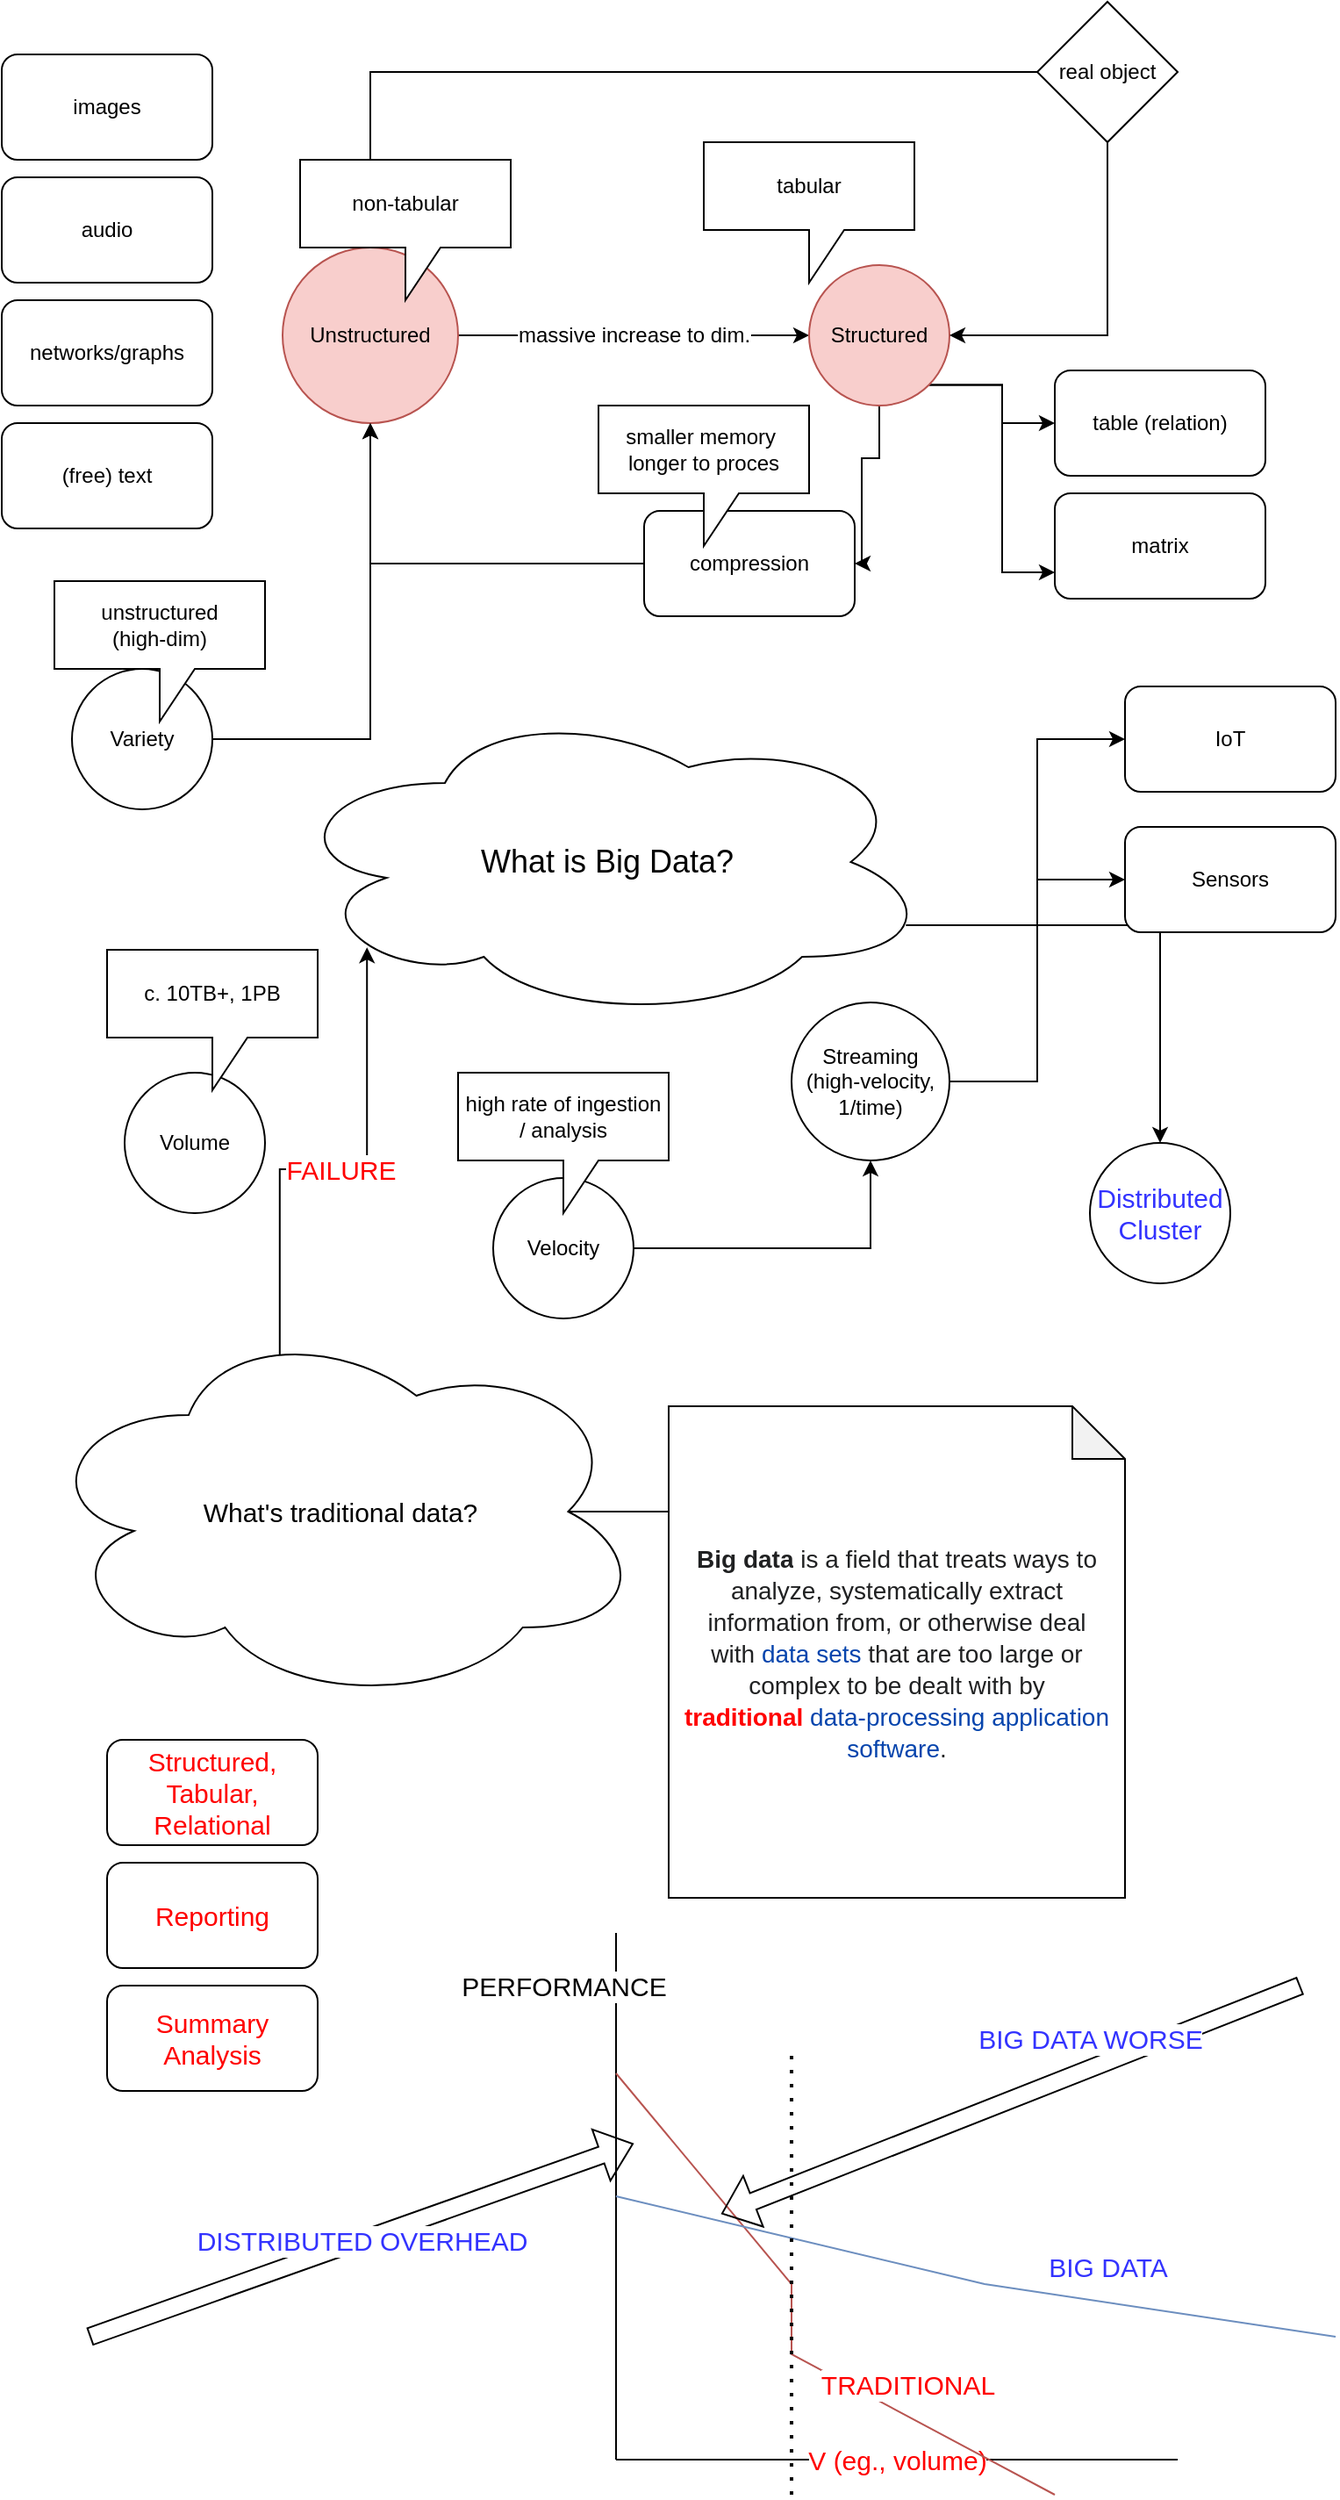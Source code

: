 <mxfile version="16.0.2" type="device" pages="4"><diagram id="4vaSvjCXj197EeGoi0-m" name="IntroBigData"><mxGraphModel dx="983" dy="715" grid="1" gridSize="10" guides="1" tooltips="1" connect="1" arrows="1" fold="1" page="1" pageScale="1" pageWidth="827" pageHeight="1169" math="0" shadow="0"><root><mxCell id="0"/><mxCell id="1" parent="0"/><mxCell id="KQKPrg99j9v5kLZ-M38Y-34" style="edgeStyle=orthogonalEdgeStyle;rounded=0;orthogonalLoop=1;jettySize=auto;html=1;exitX=0.96;exitY=0.7;exitDx=0;exitDy=0;exitPerimeter=0;fontSize=15;fontColor=#3333FF;" edge="1" parent="1" source="xaQGzIwHOBTj9hnlvOa0-1" target="KQKPrg99j9v5kLZ-M38Y-33"><mxGeometry relative="1" as="geometry"/></mxCell><mxCell id="xaQGzIwHOBTj9hnlvOa0-1" value="What is Big Data?" style="ellipse;shape=cloud;whiteSpace=wrap;html=1;fontSize=18;" vertex="1" parent="1"><mxGeometry x="180" y="420" width="370" height="180" as="geometry"/></mxCell><mxCell id="xaQGzIwHOBTj9hnlvOa0-2" value="images" style="rounded=1;whiteSpace=wrap;html=1;fontSize=12;" vertex="1" parent="1"><mxGeometry x="20" y="50" width="120" height="60" as="geometry"/></mxCell><mxCell id="xaQGzIwHOBTj9hnlvOa0-7" value="massive increase to dim." style="edgeStyle=orthogonalEdgeStyle;rounded=0;orthogonalLoop=1;jettySize=auto;html=1;exitX=1;exitY=0.5;exitDx=0;exitDy=0;entryX=0;entryY=0.5;entryDx=0;entryDy=0;fontSize=12;" edge="1" parent="1" source="xaQGzIwHOBTj9hnlvOa0-3" target="xaQGzIwHOBTj9hnlvOa0-4"><mxGeometry relative="1" as="geometry"/></mxCell><mxCell id="xaQGzIwHOBTj9hnlvOa0-3" value="Unstructured" style="ellipse;whiteSpace=wrap;html=1;aspect=fixed;fontSize=12;fillColor=#f8cecc;strokeColor=#b85450;" vertex="1" parent="1"><mxGeometry x="180" y="160" width="100" height="100" as="geometry"/></mxCell><mxCell id="Exz0jTT7dGlufcezosyp-3" style="edgeStyle=orthogonalEdgeStyle;rounded=0;orthogonalLoop=1;jettySize=auto;html=1;fontSize=12;" edge="1" parent="1" source="xaQGzIwHOBTj9hnlvOa0-4" target="Exz0jTT7dGlufcezosyp-2"><mxGeometry relative="1" as="geometry"><Array as="points"><mxPoint x="520" y="280"/><mxPoint x="510" y="280"/><mxPoint x="510" y="340"/></Array></mxGeometry></mxCell><mxCell id="KQKPrg99j9v5kLZ-M38Y-2" style="edgeStyle=orthogonalEdgeStyle;rounded=0;orthogonalLoop=1;jettySize=auto;html=1;exitX=1;exitY=1;exitDx=0;exitDy=0;fontSize=12;" edge="1" parent="1" source="xaQGzIwHOBTj9hnlvOa0-4" target="KQKPrg99j9v5kLZ-M38Y-1"><mxGeometry relative="1" as="geometry"/></mxCell><mxCell id="KQKPrg99j9v5kLZ-M38Y-9" style="edgeStyle=orthogonalEdgeStyle;rounded=0;orthogonalLoop=1;jettySize=auto;html=1;exitX=1;exitY=1;exitDx=0;exitDy=0;entryX=0;entryY=0.75;entryDx=0;entryDy=0;fontSize=12;" edge="1" parent="1" source="xaQGzIwHOBTj9hnlvOa0-4" target="KQKPrg99j9v5kLZ-M38Y-8"><mxGeometry relative="1" as="geometry"/></mxCell><mxCell id="xaQGzIwHOBTj9hnlvOa0-4" value="Structured" style="ellipse;whiteSpace=wrap;html=1;aspect=fixed;fontSize=12;fillColor=#f8cecc;strokeColor=#b85450;" vertex="1" parent="1"><mxGeometry x="480" y="170" width="80" height="80" as="geometry"/></mxCell><mxCell id="xaQGzIwHOBTj9hnlvOa0-5" value="tabular" style="shape=callout;whiteSpace=wrap;html=1;perimeter=calloutPerimeter;fontSize=12;" vertex="1" parent="1"><mxGeometry x="420" y="100" width="120" height="80" as="geometry"/></mxCell><mxCell id="HP3rrTH7LPb3_VQQ_0EJ-2" style="edgeStyle=orthogonalEdgeStyle;rounded=0;orthogonalLoop=1;jettySize=auto;html=1;exitX=0.5;exitY=1;exitDx=0;exitDy=0;entryX=1;entryY=0.5;entryDx=0;entryDy=0;fontSize=12;" edge="1" parent="1" source="HP3rrTH7LPb3_VQQ_0EJ-1" target="xaQGzIwHOBTj9hnlvOa0-4"><mxGeometry relative="1" as="geometry"/></mxCell><mxCell id="HP3rrTH7LPb3_VQQ_0EJ-3" style="edgeStyle=orthogonalEdgeStyle;rounded=0;orthogonalLoop=1;jettySize=auto;html=1;exitX=0;exitY=0.5;exitDx=0;exitDy=0;fontSize=12;" edge="1" parent="1" source="HP3rrTH7LPb3_VQQ_0EJ-1" target="xaQGzIwHOBTj9hnlvOa0-3"><mxGeometry relative="1" as="geometry"><Array as="points"><mxPoint x="230" y="60"/></Array></mxGeometry></mxCell><mxCell id="HP3rrTH7LPb3_VQQ_0EJ-1" value="real object" style="rhombus;whiteSpace=wrap;html=1;fontSize=12;" vertex="1" parent="1"><mxGeometry x="610" y="20" width="80" height="80" as="geometry"/></mxCell><mxCell id="xaQGzIwHOBTj9hnlvOa0-6" value="non-tabular" style="shape=callout;whiteSpace=wrap;html=1;perimeter=calloutPerimeter;fontSize=12;" vertex="1" parent="1"><mxGeometry x="190" y="110" width="120" height="80" as="geometry"/></mxCell><mxCell id="Exz0jTT7dGlufcezosyp-4" style="edgeStyle=orthogonalEdgeStyle;rounded=0;orthogonalLoop=1;jettySize=auto;html=1;exitX=0;exitY=0.5;exitDx=0;exitDy=0;entryX=0.5;entryY=1;entryDx=0;entryDy=0;fontSize=12;" edge="1" parent="1" source="Exz0jTT7dGlufcezosyp-2" target="xaQGzIwHOBTj9hnlvOa0-3"><mxGeometry relative="1" as="geometry"/></mxCell><mxCell id="Exz0jTT7dGlufcezosyp-2" value="compression" style="rounded=1;whiteSpace=wrap;html=1;fontSize=12;" vertex="1" parent="1"><mxGeometry x="386" y="310" width="120" height="60" as="geometry"/></mxCell><mxCell id="Exz0jTT7dGlufcezosyp-5" value="smaller memory&amp;nbsp;&lt;br&gt;longer to proces" style="shape=callout;whiteSpace=wrap;html=1;perimeter=calloutPerimeter;fontSize=12;" vertex="1" parent="1"><mxGeometry x="360" y="250" width="120" height="80" as="geometry"/></mxCell><mxCell id="Exz0jTT7dGlufcezosyp-6" value="audio" style="rounded=1;whiteSpace=wrap;html=1;fontSize=12;" vertex="1" parent="1"><mxGeometry x="20" y="120" width="120" height="60" as="geometry"/></mxCell><mxCell id="Exz0jTT7dGlufcezosyp-7" value="networks/graphs" style="rounded=1;whiteSpace=wrap;html=1;fontSize=12;" vertex="1" parent="1"><mxGeometry x="20" y="190" width="120" height="60" as="geometry"/></mxCell><mxCell id="Exz0jTT7dGlufcezosyp-8" value="(free) text" style="rounded=1;whiteSpace=wrap;html=1;fontSize=12;" vertex="1" parent="1"><mxGeometry x="20" y="260" width="120" height="60" as="geometry"/></mxCell><mxCell id="KQKPrg99j9v5kLZ-M38Y-1" value="table (relation)" style="rounded=1;whiteSpace=wrap;html=1;fontSize=12;" vertex="1" parent="1"><mxGeometry x="620" y="230" width="120" height="60" as="geometry"/></mxCell><mxCell id="KQKPrg99j9v5kLZ-M38Y-6" style="edgeStyle=orthogonalEdgeStyle;rounded=0;orthogonalLoop=1;jettySize=auto;html=1;entryX=0;entryY=0.5;entryDx=0;entryDy=0;fontSize=12;" edge="1" parent="1" source="KQKPrg99j9v5kLZ-M38Y-3" target="KQKPrg99j9v5kLZ-M38Y-4"><mxGeometry relative="1" as="geometry"/></mxCell><mxCell id="KQKPrg99j9v5kLZ-M38Y-7" style="edgeStyle=orthogonalEdgeStyle;rounded=0;orthogonalLoop=1;jettySize=auto;html=1;entryX=0;entryY=0.5;entryDx=0;entryDy=0;fontSize=12;" edge="1" parent="1" source="KQKPrg99j9v5kLZ-M38Y-3" target="KQKPrg99j9v5kLZ-M38Y-5"><mxGeometry relative="1" as="geometry"/></mxCell><mxCell id="KQKPrg99j9v5kLZ-M38Y-3" value="Streaming&lt;br&gt;(high-velocity, 1/time)" style="ellipse;whiteSpace=wrap;html=1;aspect=fixed;fontSize=12;" vertex="1" parent="1"><mxGeometry x="470" y="590" width="90" height="90" as="geometry"/></mxCell><mxCell id="KQKPrg99j9v5kLZ-M38Y-4" value="IoT" style="rounded=1;whiteSpace=wrap;html=1;fontSize=12;" vertex="1" parent="1"><mxGeometry x="660" y="410" width="120" height="60" as="geometry"/></mxCell><mxCell id="KQKPrg99j9v5kLZ-M38Y-5" value="Sensors" style="rounded=1;whiteSpace=wrap;html=1;fontSize=12;" vertex="1" parent="1"><mxGeometry x="660" y="490" width="120" height="60" as="geometry"/></mxCell><mxCell id="KQKPrg99j9v5kLZ-M38Y-8" value="matrix" style="rounded=1;whiteSpace=wrap;html=1;fontSize=12;" vertex="1" parent="1"><mxGeometry x="620" y="300" width="120" height="60" as="geometry"/></mxCell><mxCell id="KQKPrg99j9v5kLZ-M38Y-13" style="edgeStyle=orthogonalEdgeStyle;rounded=0;orthogonalLoop=1;jettySize=auto;html=1;entryX=0.5;entryY=1;entryDx=0;entryDy=0;fontSize=12;" edge="1" parent="1" source="KQKPrg99j9v5kLZ-M38Y-10" target="xaQGzIwHOBTj9hnlvOa0-3"><mxGeometry relative="1" as="geometry"/></mxCell><mxCell id="KQKPrg99j9v5kLZ-M38Y-10" value="Variety" style="ellipse;whiteSpace=wrap;html=1;aspect=fixed;fontSize=12;" vertex="1" parent="1"><mxGeometry x="60" y="400" width="80" height="80" as="geometry"/></mxCell><mxCell id="KQKPrg99j9v5kLZ-M38Y-11" value="Volume" style="ellipse;whiteSpace=wrap;html=1;aspect=fixed;fontSize=12;" vertex="1" parent="1"><mxGeometry x="90" y="630" width="80" height="80" as="geometry"/></mxCell><mxCell id="KQKPrg99j9v5kLZ-M38Y-15" style="edgeStyle=orthogonalEdgeStyle;rounded=0;orthogonalLoop=1;jettySize=auto;html=1;entryX=0.5;entryY=1;entryDx=0;entryDy=0;fontSize=12;" edge="1" parent="1" source="KQKPrg99j9v5kLZ-M38Y-12" target="KQKPrg99j9v5kLZ-M38Y-3"><mxGeometry relative="1" as="geometry"/></mxCell><mxCell id="KQKPrg99j9v5kLZ-M38Y-12" value="Velocity" style="ellipse;whiteSpace=wrap;html=1;aspect=fixed;fontSize=12;" vertex="1" parent="1"><mxGeometry x="300" y="690" width="80" height="80" as="geometry"/></mxCell><mxCell id="KQKPrg99j9v5kLZ-M38Y-14" value="unstructured &lt;br&gt;(high-dim)" style="shape=callout;whiteSpace=wrap;html=1;perimeter=calloutPerimeter;fontSize=12;" vertex="1" parent="1"><mxGeometry x="50" y="350" width="120" height="80" as="geometry"/></mxCell><mxCell id="KQKPrg99j9v5kLZ-M38Y-16" value="high rate of ingestion / analysis" style="shape=callout;whiteSpace=wrap;html=1;perimeter=calloutPerimeter;fontSize=12;" vertex="1" parent="1"><mxGeometry x="280" y="630" width="120" height="80" as="geometry"/></mxCell><mxCell id="KQKPrg99j9v5kLZ-M38Y-17" value="c. 10TB+, 1PB" style="shape=callout;whiteSpace=wrap;html=1;perimeter=calloutPerimeter;fontSize=12;" vertex="1" parent="1"><mxGeometry x="80" y="560" width="120" height="80" as="geometry"/></mxCell><mxCell id="KQKPrg99j9v5kLZ-M38Y-20" style="edgeStyle=orthogonalEdgeStyle;rounded=0;orthogonalLoop=1;jettySize=auto;html=1;exitX=0.875;exitY=0.5;exitDx=0;exitDy=0;exitPerimeter=0;entryX=0;entryY=0.5;entryDx=0;entryDy=0;entryPerimeter=0;fontSize=15;" edge="1" parent="1" source="KQKPrg99j9v5kLZ-M38Y-18" target="KQKPrg99j9v5kLZ-M38Y-19"><mxGeometry relative="1" as="geometry"/></mxCell><mxCell id="KQKPrg99j9v5kLZ-M38Y-24" value="FAILURE" style="edgeStyle=orthogonalEdgeStyle;rounded=0;orthogonalLoop=1;jettySize=auto;html=1;exitX=0.4;exitY=0.1;exitDx=0;exitDy=0;exitPerimeter=0;entryX=0.13;entryY=0.77;entryDx=0;entryDy=0;entryPerimeter=0;fontSize=15;fontColor=#FF0000;" edge="1" parent="1" source="KQKPrg99j9v5kLZ-M38Y-18" target="xaQGzIwHOBTj9hnlvOa0-1"><mxGeometry relative="1" as="geometry"/></mxCell><mxCell id="KQKPrg99j9v5kLZ-M38Y-18" value="What's traditional data?" style="ellipse;shape=cloud;whiteSpace=wrap;html=1;fontSize=15;" vertex="1" parent="1"><mxGeometry x="40" y="770" width="346" height="220" as="geometry"/></mxCell><mxCell id="KQKPrg99j9v5kLZ-M38Y-19" value="&lt;b style=&quot;color: rgb(32 , 33 , 34) ; font-family: sans-serif ; font-size: 14px ; font-style: normal ; letter-spacing: normal ; text-indent: 0px ; text-transform: none ; word-spacing: 0px ; background-color: rgb(255 , 255 , 255)&quot;&gt;Big data&lt;/b&gt;&lt;span style=&quot;color: rgb(32 , 33 , 34) ; font-family: sans-serif ; font-size: 14px ; font-style: normal ; font-weight: 400 ; letter-spacing: normal ; text-indent: 0px ; text-transform: none ; word-spacing: 0px ; background-color: rgb(255 , 255 , 255) ; display: inline ; float: none&quot;&gt;&lt;span&gt;&amp;nbsp;&lt;/span&gt;is a field that treats ways to analyze, systematically extract information from, or otherwise deal with&lt;span&gt;&amp;nbsp;&lt;/span&gt;&lt;/span&gt;&lt;a href=&quot;https://en.wikipedia.org/wiki/Data_set&quot; title=&quot;Data set&quot; style=&quot;text-decoration: none ; color: rgb(6 , 69 , 173) ; background: none rgb(255 , 255 , 255) ; font-family: sans-serif ; font-size: 14px ; font-style: normal ; font-weight: 400 ; letter-spacing: normal ; text-indent: 0px ; text-transform: none ; word-spacing: 0px&quot;&gt;data sets&lt;/a&gt;&lt;span style=&quot;color: rgb(32 , 33 , 34) ; font-family: sans-serif ; font-size: 14px ; font-style: normal ; font-weight: 400 ; letter-spacing: normal ; text-indent: 0px ; text-transform: none ; word-spacing: 0px ; background-color: rgb(255 , 255 , 255) ; display: inline ; float: none&quot;&gt;&lt;span&gt;&amp;nbsp;&lt;/span&gt;that are too large or complex to be dealt with by &lt;/span&gt;&lt;span style=&quot;font-family: sans-serif ; font-size: 14px ; font-style: normal ; letter-spacing: normal ; text-indent: 0px ; text-transform: none ; word-spacing: 0px ; background-color: rgb(255 , 255 , 255) ; display: inline ; float: none&quot;&gt;&lt;font color=&quot;#ff0000&quot;&gt;&lt;b&gt;traditional&lt;/b&gt;&lt;/font&gt;&lt;span style=&quot;font-weight: 400 ; color: rgb(32 , 33 , 34)&quot;&gt;&amp;nbsp;&lt;/span&gt;&lt;/span&gt;&lt;a href=&quot;https://en.wikipedia.org/wiki/Data_processing&quot; title=&quot;Data processing&quot; style=&quot;text-decoration: none ; color: rgb(6 , 69 , 173) ; background: none rgb(255 , 255 , 255) ; font-family: sans-serif ; font-size: 14px ; font-style: normal ; font-weight: 400 ; letter-spacing: normal ; text-indent: 0px ; text-transform: none ; word-spacing: 0px&quot;&gt;data-processing&lt;/a&gt;&lt;span style=&quot;color: rgb(32 , 33 , 34) ; font-family: sans-serif ; font-size: 14px ; font-style: normal ; font-weight: 400 ; letter-spacing: normal ; text-indent: 0px ; text-transform: none ; word-spacing: 0px ; background-color: rgb(255 , 255 , 255) ; display: inline ; float: none&quot;&gt;&lt;span&gt;&amp;nbsp;&lt;/span&gt;&lt;/span&gt;&lt;a href=&quot;https://en.wikipedia.org/wiki/Application_software&quot; title=&quot;Application software&quot; style=&quot;text-decoration: none ; color: rgb(6 , 69 , 173) ; background: none rgb(255 , 255 , 255) ; font-family: sans-serif ; font-size: 14px ; font-style: normal ; font-weight: 400 ; letter-spacing: normal ; text-indent: 0px ; text-transform: none ; word-spacing: 0px&quot;&gt;application software&lt;/a&gt;&lt;span style=&quot;color: rgb(32 , 33 , 34) ; font-family: sans-serif ; font-size: 14px ; font-style: normal ; font-weight: 400 ; letter-spacing: normal ; text-indent: 0px ; text-transform: none ; word-spacing: 0px ; background-color: rgb(255 , 255 , 255) ; display: inline ; float: none&quot;&gt;.&lt;/span&gt;" style="shape=note;whiteSpace=wrap;html=1;backgroundOutline=1;darkOpacity=0.05;fontSize=15;" vertex="1" parent="1"><mxGeometry x="400" y="820" width="260" height="280" as="geometry"/></mxCell><mxCell id="KQKPrg99j9v5kLZ-M38Y-21" value="Structured, Tabular, Relational" style="rounded=1;whiteSpace=wrap;html=1;fontSize=15;fontColor=#FF0000;" vertex="1" parent="1"><mxGeometry x="80" y="1010" width="120" height="60" as="geometry"/></mxCell><mxCell id="KQKPrg99j9v5kLZ-M38Y-22" value="Reporting" style="rounded=1;whiteSpace=wrap;html=1;fontSize=15;fontColor=#FF0000;" vertex="1" parent="1"><mxGeometry x="80" y="1080" width="120" height="60" as="geometry"/></mxCell><mxCell id="KQKPrg99j9v5kLZ-M38Y-23" value="Summary Analysis" style="rounded=1;whiteSpace=wrap;html=1;fontSize=15;fontColor=#FF0000;" vertex="1" parent="1"><mxGeometry x="80" y="1150" width="120" height="60" as="geometry"/></mxCell><mxCell id="KQKPrg99j9v5kLZ-M38Y-25" value="&lt;font color=&quot;#000000&quot;&gt;PERFORMANCE&lt;/font&gt;" style="endArrow=none;html=1;rounded=0;fontSize=15;fontColor=#FF0000;" edge="1" parent="1"><mxGeometry x="0.8" y="30" width="50" height="50" relative="1" as="geometry"><mxPoint x="370" y="1420" as="sourcePoint"/><mxPoint x="370" y="1120" as="targetPoint"/><mxPoint as="offset"/></mxGeometry></mxCell><mxCell id="KQKPrg99j9v5kLZ-M38Y-26" value="V (eg., volume)" style="endArrow=none;html=1;rounded=0;fontSize=15;fontColor=#FF0000;" edge="1" parent="1"><mxGeometry width="50" height="50" relative="1" as="geometry"><mxPoint x="370" y="1420" as="sourcePoint"/><mxPoint x="690" y="1420" as="targetPoint"/></mxGeometry></mxCell><mxCell id="KQKPrg99j9v5kLZ-M38Y-27" value="TRADITIONAL" style="endArrow=none;html=1;rounded=0;fontSize=15;fontColor=#FF0000;fillColor=#f8cecc;strokeColor=#b85450;" edge="1" parent="1"><mxGeometry x="0.43" y="16" width="50" height="50" relative="1" as="geometry"><mxPoint x="370" y="1200" as="sourcePoint"/><mxPoint x="620" y="1440" as="targetPoint"/><Array as="points"><mxPoint x="470" y="1320"/><mxPoint x="470" y="1360"/></Array><mxPoint as="offset"/></mxGeometry></mxCell><mxCell id="KQKPrg99j9v5kLZ-M38Y-28" value="&lt;font color=&quot;#3333ff&quot;&gt;BIG DATA&lt;/font&gt;" style="endArrow=none;html=1;rounded=0;fontSize=15;fontColor=#FF0000;fillColor=#dae8fc;strokeColor=#6c8ebf;" edge="1" parent="1"><mxGeometry x="0.357" y="20" width="50" height="50" relative="1" as="geometry"><mxPoint x="370" y="1270" as="sourcePoint"/><mxPoint x="780" y="1350" as="targetPoint"/><Array as="points"><mxPoint x="580" y="1320"/></Array><mxPoint as="offset"/></mxGeometry></mxCell><mxCell id="KQKPrg99j9v5kLZ-M38Y-29" value="BIG DATA WORSE" style="shape=flexArrow;endArrow=classic;html=1;rounded=0;fontSize=15;fontColor=#3333FF;" edge="1" parent="1"><mxGeometry x="-0.308" y="-16" width="50" height="50" relative="1" as="geometry"><mxPoint x="760" y="1150" as="sourcePoint"/><mxPoint x="430" y="1280" as="targetPoint"/><mxPoint as="offset"/></mxGeometry></mxCell><mxCell id="KQKPrg99j9v5kLZ-M38Y-32" value="" style="endArrow=none;dashed=1;html=1;dashPattern=1 3;strokeWidth=2;rounded=0;fontSize=15;fontColor=#3333FF;" edge="1" parent="1"><mxGeometry width="50" height="50" relative="1" as="geometry"><mxPoint x="470" y="1440" as="sourcePoint"/><mxPoint x="470" y="1190" as="targetPoint"/></mxGeometry></mxCell><mxCell id="KQKPrg99j9v5kLZ-M38Y-33" value="Distributed Cluster" style="ellipse;whiteSpace=wrap;html=1;aspect=fixed;fontSize=15;fontColor=#3333FF;" vertex="1" parent="1"><mxGeometry x="640" y="670" width="80" height="80" as="geometry"/></mxCell><mxCell id="PAhe_APEa55qnk4a0sjB-1" value="DISTRIBUTED OVERHEAD" style="shape=flexArrow;endArrow=classic;html=1;rounded=0;fontSize=15;fontColor=#3333FF;" edge="1" parent="1"><mxGeometry width="50" height="50" relative="1" as="geometry"><mxPoint x="70" y="1350" as="sourcePoint"/><mxPoint x="380" y="1240" as="targetPoint"/></mxGeometry></mxCell></root></mxGraphModel></diagram><diagram id="mI84AFFDUGz0Uj7uPEd-" name="Structured?"><mxGraphModel dx="786" dy="572" grid="1" gridSize="10" guides="1" tooltips="1" connect="1" arrows="1" fold="1" page="1" pageScale="1" pageWidth="827" pageHeight="1169" math="0" shadow="0"><root><mxCell id="lo8neSWQ3YAf9joxVrt9-0"/><mxCell id="lo8neSWQ3YAf9joxVrt9-1" parent="lo8neSWQ3YAf9joxVrt9-0"/><mxCell id="lo8neSWQ3YAf9joxVrt9-18" value="flattening" style="edgeStyle=orthogonalEdgeStyle;rounded=0;orthogonalLoop=1;jettySize=auto;html=1;entryX=0;entryY=0.5;entryDx=0;entryDy=0;fontSize=12;" edge="1" parent="lo8neSWQ3YAf9joxVrt9-1" source="lo8neSWQ3YAf9joxVrt9-3" target="lo8neSWQ3YAf9joxVrt9-5"><mxGeometry relative="1" as="geometry"/></mxCell><mxCell id="lo8neSWQ3YAf9joxVrt9-3" value="" style="sketch=0;outlineConnect=0;fontColor=#232F3E;gradientColor=none;fillColor=#D45B07;strokeColor=none;dashed=0;verticalLabelPosition=bottom;verticalAlign=top;align=center;html=1;fontSize=12;fontStyle=0;aspect=fixed;pointerEvents=1;shape=mxgraph.aws4.container_registry_image;" vertex="1" parent="lo8neSWQ3YAf9joxVrt9-1"><mxGeometry x="110" y="185" width="60" height="60" as="geometry"/></mxCell><mxCell id="lo8neSWQ3YAf9joxVrt9-4" value="pixel 1" style="swimlane;fontStyle=0;childLayout=stackLayout;horizontal=1;startSize=30;horizontalStack=0;resizeParent=1;resizeParentMax=0;resizeLast=0;collapsible=1;marginBottom=0;fontSize=12;" vertex="1" parent="lo8neSWQ3YAf9joxVrt9-1"><mxGeometry x="460" y="170" width="90" height="120" as="geometry"/></mxCell><mxCell id="lo8neSWQ3YAf9joxVrt9-5" value="100" style="text;strokeColor=none;fillColor=none;align=left;verticalAlign=middle;spacingLeft=4;spacingRight=4;overflow=hidden;points=[[0,0.5],[1,0.5]];portConstraint=eastwest;rotatable=0;fontSize=12;" vertex="1" parent="lo8neSWQ3YAf9joxVrt9-4"><mxGeometry y="30" width="90" height="30" as="geometry"/></mxCell><mxCell id="lo8neSWQ3YAf9joxVrt9-6" value="0" style="text;strokeColor=none;fillColor=none;align=left;verticalAlign=middle;spacingLeft=4;spacingRight=4;overflow=hidden;points=[[0,0.5],[1,0.5]];portConstraint=eastwest;rotatable=0;fontSize=12;" vertex="1" parent="lo8neSWQ3YAf9joxVrt9-4"><mxGeometry y="60" width="90" height="30" as="geometry"/></mxCell><mxCell id="lo8neSWQ3YAf9joxVrt9-7" value="50" style="text;strokeColor=none;fillColor=none;align=left;verticalAlign=middle;spacingLeft=4;spacingRight=4;overflow=hidden;points=[[0,0.5],[1,0.5]];portConstraint=eastwest;rotatable=0;fontSize=12;" vertex="1" parent="lo8neSWQ3YAf9joxVrt9-4"><mxGeometry y="90" width="90" height="30" as="geometry"/></mxCell><mxCell id="lo8neSWQ3YAf9joxVrt9-8" value="..." style="swimlane;fontStyle=0;childLayout=stackLayout;horizontal=1;startSize=30;horizontalStack=0;resizeParent=1;resizeParentMax=0;resizeLast=0;collapsible=1;marginBottom=0;fontSize=12;" vertex="1" parent="lo8neSWQ3YAf9joxVrt9-1"><mxGeometry x="550" y="170" width="90" height="120" as="geometry"/></mxCell><mxCell id="lo8neSWQ3YAf9joxVrt9-9" value="100" style="text;strokeColor=none;fillColor=none;align=left;verticalAlign=middle;spacingLeft=4;spacingRight=4;overflow=hidden;points=[[0,0.5],[1,0.5]];portConstraint=eastwest;rotatable=0;fontSize=12;" vertex="1" parent="lo8neSWQ3YAf9joxVrt9-8"><mxGeometry y="30" width="90" height="30" as="geometry"/></mxCell><mxCell id="lo8neSWQ3YAf9joxVrt9-10" value="0" style="text;strokeColor=none;fillColor=none;align=left;verticalAlign=middle;spacingLeft=4;spacingRight=4;overflow=hidden;points=[[0,0.5],[1,0.5]];portConstraint=eastwest;rotatable=0;fontSize=12;" vertex="1" parent="lo8neSWQ3YAf9joxVrt9-8"><mxGeometry y="60" width="90" height="30" as="geometry"/></mxCell><mxCell id="lo8neSWQ3YAf9joxVrt9-11" value="50" style="text;strokeColor=none;fillColor=none;align=left;verticalAlign=middle;spacingLeft=4;spacingRight=4;overflow=hidden;points=[[0,0.5],[1,0.5]];portConstraint=eastwest;rotatable=0;fontSize=12;" vertex="1" parent="lo8neSWQ3YAf9joxVrt9-8"><mxGeometry y="90" width="90" height="30" as="geometry"/></mxCell><mxCell id="lo8neSWQ3YAf9joxVrt9-12" value="pixel 1,000,000" style="swimlane;fontStyle=0;childLayout=stackLayout;horizontal=1;startSize=30;horizontalStack=0;resizeParent=1;resizeParentMax=0;resizeLast=0;collapsible=1;marginBottom=0;fontSize=12;" vertex="1" parent="lo8neSWQ3YAf9joxVrt9-1"><mxGeometry x="640" y="170" width="90" height="120" as="geometry"/></mxCell><mxCell id="lo8neSWQ3YAf9joxVrt9-13" value="100" style="text;strokeColor=none;fillColor=none;align=left;verticalAlign=middle;spacingLeft=4;spacingRight=4;overflow=hidden;points=[[0,0.5],[1,0.5]];portConstraint=eastwest;rotatable=0;fontSize=12;" vertex="1" parent="lo8neSWQ3YAf9joxVrt9-12"><mxGeometry y="30" width="90" height="30" as="geometry"/></mxCell><mxCell id="lo8neSWQ3YAf9joxVrt9-14" value="0" style="text;strokeColor=none;fillColor=none;align=left;verticalAlign=middle;spacingLeft=4;spacingRight=4;overflow=hidden;points=[[0,0.5],[1,0.5]];portConstraint=eastwest;rotatable=0;fontSize=12;" vertex="1" parent="lo8neSWQ3YAf9joxVrt9-12"><mxGeometry y="60" width="90" height="30" as="geometry"/></mxCell><mxCell id="lo8neSWQ3YAf9joxVrt9-15" value="50" style="text;strokeColor=none;fillColor=none;align=left;verticalAlign=middle;spacingLeft=4;spacingRight=4;overflow=hidden;points=[[0,0.5],[1,0.5]];portConstraint=eastwest;rotatable=0;fontSize=12;" vertex="1" parent="lo8neSWQ3YAf9joxVrt9-12"><mxGeometry y="90" width="90" height="30" as="geometry"/></mxCell><mxCell id="lo8neSWQ3YAf9joxVrt9-16" value="" style="sketch=0;outlineConnect=0;fontColor=#232F3E;gradientColor=none;fillColor=#D45B07;strokeColor=none;dashed=0;verticalLabelPosition=bottom;verticalAlign=top;align=center;html=1;fontSize=12;fontStyle=0;aspect=fixed;pointerEvents=1;shape=mxgraph.aws4.container_registry_image;" vertex="1" parent="lo8neSWQ3YAf9joxVrt9-1"><mxGeometry x="110" y="270" width="60" height="60" as="geometry"/></mxCell><mxCell id="lo8neSWQ3YAf9joxVrt9-17" value="" style="sketch=0;outlineConnect=0;fontColor=#232F3E;gradientColor=none;fillColor=#D45B07;strokeColor=none;dashed=0;verticalLabelPosition=bottom;verticalAlign=top;align=center;html=1;fontSize=12;fontStyle=0;aspect=fixed;pointerEvents=1;shape=mxgraph.aws4.container_registry_image;" vertex="1" parent="lo8neSWQ3YAf9joxVrt9-1"><mxGeometry x="110" y="360" width="60" height="60" as="geometry"/></mxCell><mxCell id="1kXVLxp16DhBne_vpvjP-9" value="ordinal encoding" style="edgeStyle=orthogonalEdgeStyle;rounded=0;orthogonalLoop=1;jettySize=auto;html=1;exitX=1;exitY=0.5;exitDx=0;exitDy=0;entryX=0;entryY=0.5;entryDx=0;entryDy=0;fontSize=12;" edge="1" parent="lo8neSWQ3YAf9joxVrt9-1" source="1kXVLxp16DhBne_vpvjP-0" target="1kXVLxp16DhBne_vpvjP-2"><mxGeometry relative="1" as="geometry"/></mxCell><mxCell id="1kXVLxp16DhBne_vpvjP-0" value="The&amp;nbsp;good thing is good" style="shape=document;whiteSpace=wrap;html=1;boundedLbl=1;fontSize=12;" vertex="1" parent="lo8neSWQ3YAf9joxVrt9-1"><mxGeometry x="70" y="520" width="120" height="80" as="geometry"/></mxCell><mxCell id="1kXVLxp16DhBne_vpvjP-1" value="1st word" style="swimlane;fontStyle=0;childLayout=stackLayout;horizontal=1;startSize=30;horizontalStack=0;resizeParent=1;resizeParentMax=0;resizeLast=0;collapsible=1;marginBottom=0;fontSize=12;" vertex="1" parent="lo8neSWQ3YAf9joxVrt9-1"><mxGeometry x="310" y="500" width="140" height="60" as="geometry"/></mxCell><mxCell id="1kXVLxp16DhBne_vpvjP-2" value="0" style="text;strokeColor=none;fillColor=none;align=left;verticalAlign=middle;spacingLeft=4;spacingRight=4;overflow=hidden;points=[[0,0.5],[1,0.5]];portConstraint=eastwest;rotatable=0;fontSize=12;" vertex="1" parent="1kXVLxp16DhBne_vpvjP-1"><mxGeometry y="30" width="140" height="30" as="geometry"/></mxCell><mxCell id="1kXVLxp16DhBne_vpvjP-5" value="2nd word" style="swimlane;fontStyle=0;childLayout=stackLayout;horizontal=1;startSize=30;horizontalStack=0;resizeParent=1;resizeParentMax=0;resizeLast=0;collapsible=1;marginBottom=0;fontSize=12;" vertex="1" parent="lo8neSWQ3YAf9joxVrt9-1"><mxGeometry x="450" y="500" width="140" height="60" as="geometry"/></mxCell><mxCell id="1kXVLxp16DhBne_vpvjP-6" value="1" style="text;strokeColor=none;fillColor=none;align=left;verticalAlign=middle;spacingLeft=4;spacingRight=4;overflow=hidden;points=[[0,0.5],[1,0.5]];portConstraint=eastwest;rotatable=0;fontSize=12;" vertex="1" parent="1kXVLxp16DhBne_vpvjP-5"><mxGeometry y="30" width="140" height="30" as="geometry"/></mxCell><mxCell id="1kXVLxp16DhBne_vpvjP-7" value="5th word" style="swimlane;fontStyle=0;childLayout=stackLayout;horizontal=1;startSize=30;horizontalStack=0;resizeParent=1;resizeParentMax=0;resizeLast=0;collapsible=1;marginBottom=0;fontSize=12;" vertex="1" parent="lo8neSWQ3YAf9joxVrt9-1"><mxGeometry x="620" y="500" width="140" height="60" as="geometry"/></mxCell><mxCell id="1kXVLxp16DhBne_vpvjP-8" value="1" style="text;strokeColor=none;fillColor=none;align=left;verticalAlign=middle;spacingLeft=4;spacingRight=4;overflow=hidden;points=[[0,0.5],[1,0.5]];portConstraint=eastwest;rotatable=0;fontSize=12;" vertex="1" parent="1kXVLxp16DhBne_vpvjP-7"><mxGeometry y="30" width="140" height="30" as="geometry"/></mxCell></root></mxGraphModel></diagram><diagram id="SSNPBypzq5Y31FBbPIcn" name="Distributed"><mxGraphModel dx="786" dy="572" grid="1" gridSize="10" guides="1" tooltips="1" connect="1" arrows="1" fold="1" page="1" pageScale="1" pageWidth="827" pageHeight="1169" math="0" shadow="0"><root><mxCell id="VKjo3t_nLkW_MLLcaTXz-0"/><mxCell id="VKjo3t_nLkW_MLLcaTXz-1" parent="VKjo3t_nLkW_MLLcaTXz-0"/><mxCell id="VKjo3t_nLkW_MLLcaTXz-2" value="1/3 A" style="ellipse;whiteSpace=wrap;html=1;aspect=fixed;fontSize=15;fontColor=#3333FF;" vertex="1" parent="VKjo3t_nLkW_MLLcaTXz-1"><mxGeometry x="65" y="110" width="80" height="80" as="geometry"/></mxCell><mxCell id="VKjo3t_nLkW_MLLcaTXz-3" value="1/3 A" style="ellipse;whiteSpace=wrap;html=1;aspect=fixed;fontSize=15;fontColor=#3333FF;" vertex="1" parent="VKjo3t_nLkW_MLLcaTXz-1"><mxGeometry x="260" y="110" width="80" height="80" as="geometry"/></mxCell><mxCell id="VKjo3t_nLkW_MLLcaTXz-4" value="1/3 A" style="ellipse;whiteSpace=wrap;html=1;aspect=fixed;fontSize=15;fontColor=#3333FF;" vertex="1" parent="VKjo3t_nLkW_MLLcaTXz-1"><mxGeometry x="440" y="110" width="80" height="80" as="geometry"/></mxCell><mxCell id="VKjo3t_nLkW_MLLcaTXz-5" value="1/2 B" style="ellipse;whiteSpace=wrap;html=1;aspect=fixed;fontSize=15;fontColor=#3333FF;" vertex="1" parent="VKjo3t_nLkW_MLLcaTXz-1"><mxGeometry x="660" y="110" width="80" height="80" as="geometry"/></mxCell><mxCell id="VKjo3t_nLkW_MLLcaTXz-7" value="SLOW" style="endArrow=none;html=1;rounded=0;fontSize=15;fontColor=#3333FF;exitX=1;exitY=0.5;exitDx=0;exitDy=0;" edge="1" parent="VKjo3t_nLkW_MLLcaTXz-1" source="VKjo3t_nLkW_MLLcaTXz-2" target="VKjo3t_nLkW_MLLcaTXz-3"><mxGeometry width="50" height="50" relative="1" as="geometry"><mxPoint x="380" y="320" as="sourcePoint"/><mxPoint x="430" y="270" as="targetPoint"/></mxGeometry></mxCell><mxCell id="VKjo3t_nLkW_MLLcaTXz-9" value="One Machine&amp;nbsp;&lt;br&gt;A" style="ellipse;whiteSpace=wrap;html=1;fontSize=15;fontColor=#3333FF;" vertex="1" parent="VKjo3t_nLkW_MLLcaTXz-1"><mxGeometry x="65" y="350" width="250" height="80" as="geometry"/></mxCell><mxCell id="VKjo3t_nLkW_MLLcaTXz-11" style="edgeStyle=orthogonalEdgeStyle;rounded=0;orthogonalLoop=1;jettySize=auto;html=1;exitX=0;exitY=0.333;exitDx=0;exitDy=0;exitPerimeter=0;fontSize=15;fontColor=#3333FF;" edge="1" parent="VKjo3t_nLkW_MLLcaTXz-1" source="VKjo3t_nLkW_MLLcaTXz-10" target="VKjo3t_nLkW_MLLcaTXz-9"><mxGeometry relative="1" as="geometry"/></mxCell><mxCell id="VKjo3t_nLkW_MLLcaTXz-10" value="&lt;span&gt;SELECT FROM A&lt;/span&gt;" style="shape=umlActor;verticalLabelPosition=bottom;verticalAlign=top;html=1;outlineConnect=0;fontSize=15;fontColor=#3333FF;" vertex="1" parent="VKjo3t_nLkW_MLLcaTXz-1"><mxGeometry x="290" y="480" width="30" height="60" as="geometry"/></mxCell><mxCell id="VKjo3t_nLkW_MLLcaTXz-15" style="edgeStyle=orthogonalEdgeStyle;rounded=0;orthogonalLoop=1;jettySize=auto;html=1;entryX=0.763;entryY=0.913;entryDx=0;entryDy=0;entryPerimeter=0;fontSize=15;fontColor=#3333FF;" edge="1" parent="VKjo3t_nLkW_MLLcaTXz-1" source="VKjo3t_nLkW_MLLcaTXz-12" target="VKjo3t_nLkW_MLLcaTXz-2"><mxGeometry relative="1" as="geometry"/></mxCell><mxCell id="VKjo3t_nLkW_MLLcaTXz-16" style="edgeStyle=orthogonalEdgeStyle;rounded=0;orthogonalLoop=1;jettySize=auto;html=1;entryX=0.5;entryY=1;entryDx=0;entryDy=0;fontSize=15;fontColor=#3333FF;" edge="1" parent="VKjo3t_nLkW_MLLcaTXz-1" source="VKjo3t_nLkW_MLLcaTXz-12" target="VKjo3t_nLkW_MLLcaTXz-3"><mxGeometry relative="1" as="geometry"/></mxCell><mxCell id="VKjo3t_nLkW_MLLcaTXz-17" style="edgeStyle=orthogonalEdgeStyle;rounded=0;orthogonalLoop=1;jettySize=auto;html=1;exitX=0.5;exitY=0;exitDx=0;exitDy=0;exitPerimeter=0;entryX=0.394;entryY=0.963;entryDx=0;entryDy=0;entryPerimeter=0;fontSize=15;fontColor=#3333FF;" edge="1" parent="VKjo3t_nLkW_MLLcaTXz-1" source="VKjo3t_nLkW_MLLcaTXz-12" target="VKjo3t_nLkW_MLLcaTXz-4"><mxGeometry relative="1" as="geometry"/></mxCell><mxCell id="VKjo3t_nLkW_MLLcaTXz-12" value="SELECT * ..." style="shape=umlActor;verticalLabelPosition=bottom;verticalAlign=top;html=1;outlineConnect=0;fontSize=15;fontColor=#3333FF;" vertex="1" parent="VKjo3t_nLkW_MLLcaTXz-1"><mxGeometry x="390" y="250" width="30" height="60" as="geometry"/></mxCell><mxCell id="VKjo3t_nLkW_MLLcaTXz-18" value="SLOW" style="endArrow=none;html=1;rounded=0;fontSize=15;fontColor=#3333FF;exitX=1;exitY=0.5;exitDx=0;exitDy=0;entryX=0;entryY=0.5;entryDx=0;entryDy=0;" edge="1" parent="VKjo3t_nLkW_MLLcaTXz-1" source="VKjo3t_nLkW_MLLcaTXz-3" target="VKjo3t_nLkW_MLLcaTXz-4"><mxGeometry width="50" height="50" relative="1" as="geometry"><mxPoint x="380" y="310" as="sourcePoint"/><mxPoint x="430" y="260" as="targetPoint"/></mxGeometry></mxCell></root></mxGraphModel></diagram><diagram id="3VPQwHspFWxHS5u3yaIt" name="IntroBigDataSystems"><mxGraphModel dx="3447" dy="3076" grid="1" gridSize="10" guides="1" tooltips="1" connect="1" arrows="1" fold="1" page="1" pageScale="1" pageWidth="827" pageHeight="1169" math="0" shadow="0"><root><mxCell id="bldSvdbWNfAmf_zgKPiR-0"/><mxCell id="bldSvdbWNfAmf_zgKPiR-1" parent="bldSvdbWNfAmf_zgKPiR-0"/><mxCell id="bldSvdbWNfAmf_zgKPiR-2" value="What are big data systems?" style="ellipse;shape=cloud;whiteSpace=wrap;html=1;fontSize=15;fontColor=#000000;" vertex="1" parent="bldSvdbWNfAmf_zgKPiR-1"><mxGeometry x="150" y="75" width="390" height="210" as="geometry"/></mxCell><mxCell id="bldSvdbWNfAmf_zgKPiR-3" value="NoSQL" style="ellipse;whiteSpace=wrap;html=1;aspect=fixed;fontSize=15;fillColor=#d5e8d4;strokeColor=#82b366;" vertex="1" parent="bldSvdbWNfAmf_zgKPiR-1"><mxGeometry x="510" y="70" width="80" height="80" as="geometry"/></mxCell><mxCell id="bldSvdbWNfAmf_zgKPiR-28" style="edgeStyle=orthogonalEdgeStyle;rounded=0;orthogonalLoop=1;jettySize=auto;html=1;entryX=0.5;entryY=1;entryDx=0;entryDy=0;fontSize=15;fontColor=#000000;" edge="1" parent="bldSvdbWNfAmf_zgKPiR-1" source="bldSvdbWNfAmf_zgKPiR-4" target="bldSvdbWNfAmf_zgKPiR-27"><mxGeometry relative="1" as="geometry"/></mxCell><mxCell id="bldSvdbWNfAmf_zgKPiR-30" style="edgeStyle=orthogonalEdgeStyle;rounded=0;orthogonalLoop=1;jettySize=auto;html=1;entryX=0;entryY=0.5;entryDx=0;entryDy=0;fontSize=15;fontColor=#000000;" edge="1" parent="bldSvdbWNfAmf_zgKPiR-1" source="bldSvdbWNfAmf_zgKPiR-4" target="bldSvdbWNfAmf_zgKPiR-29"><mxGeometry relative="1" as="geometry"/></mxCell><mxCell id="bldSvdbWNfAmf_zgKPiR-4" value="Streaming" style="ellipse;whiteSpace=wrap;html=1;aspect=fixed;fontSize=15;fillColor=#d5e8d4;strokeColor=#82b366;" vertex="1" parent="bldSvdbWNfAmf_zgKPiR-1"><mxGeometry x="500" y="435" width="90" height="90" as="geometry"/></mxCell><mxCell id="bldSvdbWNfAmf_zgKPiR-21" style="edgeStyle=orthogonalEdgeStyle;rounded=0;orthogonalLoop=1;jettySize=auto;html=1;exitX=1;exitY=0.5;exitDx=0;exitDy=0;entryX=0.5;entryY=1;entryDx=0;entryDy=0;fontSize=15;fontColor=#000000;" edge="1" parent="bldSvdbWNfAmf_zgKPiR-1" source="bldSvdbWNfAmf_zgKPiR-5" target="bldSvdbWNfAmf_zgKPiR-20"><mxGeometry relative="1" as="geometry"/></mxCell><mxCell id="bldSvdbWNfAmf_zgKPiR-5" value="Distributed File Systems" style="ellipse;whiteSpace=wrap;html=1;aspect=fixed;fontSize=15;fontColor=#000000;" vertex="1" parent="bldSvdbWNfAmf_zgKPiR-1"><mxGeometry x="867.5" y="630" width="110" height="110" as="geometry"/></mxCell><mxCell id="bldSvdbWNfAmf_zgKPiR-6" value="Data Warehouses&lt;br&gt;(Structured)" style="ellipse;whiteSpace=wrap;html=1;aspect=fixed;fontSize=15;fillColor=#d5e8d4;strokeColor=#82b366;" vertex="1" parent="bldSvdbWNfAmf_zgKPiR-1"><mxGeometry x="-280" y="-100" width="140" height="140" as="geometry"/></mxCell><mxCell id="bldSvdbWNfAmf_zgKPiR-40" value="PART OF" style="edgeStyle=orthogonalEdgeStyle;rounded=0;orthogonalLoop=1;jettySize=auto;html=1;entryX=1.02;entryY=0.569;entryDx=0;entryDy=0;entryPerimeter=0;fontSize=15;fontColor=#000000;" edge="1" parent="bldSvdbWNfAmf_zgKPiR-1" source="bldSvdbWNfAmf_zgKPiR-7" target="bldSvdbWNfAmf_zgKPiR-6"><mxGeometry relative="1" as="geometry"/></mxCell><mxCell id="bldSvdbWNfAmf_zgKPiR-7" value="Data Lakes" style="ellipse;whiteSpace=wrap;html=1;aspect=fixed;fontSize=15;fillColor=#d5e8d4;strokeColor=#82b366;" vertex="1" parent="bldSvdbWNfAmf_zgKPiR-1"><mxGeometry x="60" y="-110" width="210" height="210" as="geometry"/></mxCell><mxCell id="bldSvdbWNfAmf_zgKPiR-8" value="Polyglot Persistance" style="ellipse;whiteSpace=wrap;html=1;aspect=fixed;fontSize=15;fillColor=#d5e8d4;strokeColor=#82b366;" vertex="1" parent="bldSvdbWNfAmf_zgKPiR-1"><mxGeometry x="-35" y="385" width="100" height="100" as="geometry"/></mxCell><mxCell id="bldSvdbWNfAmf_zgKPiR-80" value="AUTOMATE" style="edgeStyle=orthogonalEdgeStyle;rounded=0;orthogonalLoop=1;jettySize=auto;html=1;entryX=1;entryY=0.5;entryDx=0;entryDy=0;fontSize=15;fontColor=#000000;" edge="1" parent="bldSvdbWNfAmf_zgKPiR-1" source="bldSvdbWNfAmf_zgKPiR-9" target="bldSvdbWNfAmf_zgKPiR-8"><mxGeometry relative="1" as="geometry"/></mxCell><mxCell id="bldSvdbWNfAmf_zgKPiR-9" value="Data Engineering" style="ellipse;whiteSpace=wrap;html=1;aspect=fixed;fontSize=15;fillColor=#d5e8d4;strokeColor=#82b366;" vertex="1" parent="bldSvdbWNfAmf_zgKPiR-1"><mxGeometry x="230" y="420" width="120" height="120" as="geometry"/></mxCell><mxCell id="bldSvdbWNfAmf_zgKPiR-10" value="Cloud Data Processing" style="ellipse;whiteSpace=wrap;html=1;aspect=fixed;fontSize=15;fillColor=#d5e8d4;strokeColor=#82b366;" vertex="1" parent="bldSvdbWNfAmf_zgKPiR-1"><mxGeometry x="-315" y="360" width="90" height="90" as="geometry"/></mxCell><mxCell id="bldSvdbWNfAmf_zgKPiR-11" value="Non-relational (non-tabular)" style="shape=callout;whiteSpace=wrap;html=1;perimeter=calloutPerimeter;fontSize=15;fontColor=#000000;" vertex="1" parent="bldSvdbWNfAmf_zgKPiR-1"><mxGeometry x="520" y="20" width="120" height="80" as="geometry"/></mxCell><mxCell id="bldSvdbWNfAmf_zgKPiR-12" value="MongoDB" style="rounded=1;whiteSpace=wrap;html=1;fontSize=15;fontColor=#000000;" vertex="1" parent="bldSvdbWNfAmf_zgKPiR-1"><mxGeometry x="670" y="-10" width="120" height="60" as="geometry"/></mxCell><mxCell id="bldSvdbWNfAmf_zgKPiR-13" value="Neo4J" style="rounded=1;whiteSpace=wrap;html=1;fontSize=15;fontColor=#000000;" vertex="1" parent="bldSvdbWNfAmf_zgKPiR-1"><mxGeometry x="670" y="110" width="120" height="60" as="geometry"/></mxCell><mxCell id="bldSvdbWNfAmf_zgKPiR-14" value="document db" style="shape=callout;whiteSpace=wrap;html=1;perimeter=calloutPerimeter;fontSize=15;fillColor=#fff2cc;strokeColor=#d6b656;" vertex="1" parent="bldSvdbWNfAmf_zgKPiR-1"><mxGeometry x="720" y="-50" width="120" height="80" as="geometry"/></mxCell><mxCell id="bldSvdbWNfAmf_zgKPiR-15" value="Redis" style="rounded=1;whiteSpace=wrap;html=1;fontSize=15;fontColor=#000000;" vertex="1" parent="bldSvdbWNfAmf_zgKPiR-1"><mxGeometry x="680" y="225" width="120" height="60" as="geometry"/></mxCell><mxCell id="bldSvdbWNfAmf_zgKPiR-16" value="graph db" style="shape=callout;whiteSpace=wrap;html=1;perimeter=calloutPerimeter;fontSize=15;fillColor=#fff2cc;strokeColor=#d6b656;" vertex="1" parent="bldSvdbWNfAmf_zgKPiR-1"><mxGeometry x="730" y="70" width="120" height="80" as="geometry"/></mxCell><mxCell id="bldSvdbWNfAmf_zgKPiR-17" value="key-value" style="shape=callout;whiteSpace=wrap;html=1;perimeter=calloutPerimeter;fontSize=15;fillColor=#fff2cc;strokeColor=#d6b656;" vertex="1" parent="bldSvdbWNfAmf_zgKPiR-1"><mxGeometry x="720" y="185" width="120" height="80" as="geometry"/></mxCell><mxCell id="bldSvdbWNfAmf_zgKPiR-18" value="cassandra" style="rounded=1;whiteSpace=wrap;html=1;fontSize=15;fontColor=#000000;" vertex="1" parent="bldSvdbWNfAmf_zgKPiR-1"><mxGeometry x="690" y="330" width="120" height="60" as="geometry"/></mxCell><mxCell id="bldSvdbWNfAmf_zgKPiR-19" value="columnar" style="shape=callout;whiteSpace=wrap;html=1;perimeter=calloutPerimeter;fontSize=15;fillColor=#fff2cc;strokeColor=#d6b656;" vertex="1" parent="bldSvdbWNfAmf_zgKPiR-1"><mxGeometry x="740" y="300" width="120" height="80" as="geometry"/></mxCell><mxCell id="bldSvdbWNfAmf_zgKPiR-26" style="edgeStyle=orthogonalEdgeStyle;rounded=0;orthogonalLoop=1;jettySize=auto;html=1;exitX=0;exitY=0.5;exitDx=0;exitDy=0;fontSize=15;fontColor=#000000;" edge="1" parent="bldSvdbWNfAmf_zgKPiR-1" source="bldSvdbWNfAmf_zgKPiR-20" target="bldSvdbWNfAmf_zgKPiR-25"><mxGeometry relative="1" as="geometry"/></mxCell><mxCell id="bldSvdbWNfAmf_zgKPiR-20" value="Hadoop (HDFS)" style="rounded=1;whiteSpace=wrap;html=1;fontSize=15;fontColor=#000000;" vertex="1" parent="bldSvdbWNfAmf_zgKPiR-1"><mxGeometry x="610" y="610" width="120" height="60" as="geometry"/></mxCell><mxCell id="bldSvdbWNfAmf_zgKPiR-22" value="file system requires no consistent structure (stores in binary)" style="shape=callout;whiteSpace=wrap;html=1;perimeter=calloutPerimeter;fontSize=15;fontColor=#000000;" vertex="1" parent="bldSvdbWNfAmf_zgKPiR-1"><mxGeometry x="800" y="570" width="265" height="85" as="geometry"/></mxCell><mxCell id="bldSvdbWNfAmf_zgKPiR-23" value="flexible structure" style="shape=flexArrow;endArrow=classic;html=1;rounded=0;fontSize=15;fontColor=#000000;" edge="1" parent="bldSvdbWNfAmf_zgKPiR-1" target="bldSvdbWNfAmf_zgKPiR-17"><mxGeometry width="50" height="50" relative="1" as="geometry"><mxPoint x="1020" y="290" as="sourcePoint"/><mxPoint x="560" y="240" as="targetPoint"/></mxGeometry></mxCell><mxCell id="bldSvdbWNfAmf_zgKPiR-25" value="images" style="rounded=0;whiteSpace=wrap;html=1;fontSize=15;fontColor=#000000;" vertex="1" parent="bldSvdbWNfAmf_zgKPiR-1"><mxGeometry x="450" y="700" width="120" height="60" as="geometry"/></mxCell><mxCell id="bldSvdbWNfAmf_zgKPiR-27" value="Spark" style="rounded=1;whiteSpace=wrap;html=1;fontSize=15;fontColor=#000000;" vertex="1" parent="bldSvdbWNfAmf_zgKPiR-1"><mxGeometry x="470" y="330" width="120" height="60" as="geometry"/></mxCell><mxCell id="bldSvdbWNfAmf_zgKPiR-29" value="Kafka" style="rounded=1;whiteSpace=wrap;html=1;fontSize=15;fontColor=#000000;" vertex="1" parent="bldSvdbWNfAmf_zgKPiR-1"><mxGeometry x="640" y="485" width="120" height="60" as="geometry"/></mxCell><mxCell id="bldSvdbWNfAmf_zgKPiR-31" value="append-only log" style="shape=callout;whiteSpace=wrap;html=1;perimeter=calloutPerimeter;fontSize=15;fillColor=#fff2cc;strokeColor=#d6b656;" vertex="1" parent="bldSvdbWNfAmf_zgKPiR-1"><mxGeometry x="690" y="430" width="120" height="80" as="geometry"/></mxCell><mxCell id="bldSvdbWNfAmf_zgKPiR-33" value="tabular, &lt;br&gt;mass recording of historical data (very large)" style="shape=callout;whiteSpace=wrap;html=1;perimeter=calloutPerimeter;fontSize=15;fontColor=#000000;" vertex="1" parent="bldSvdbWNfAmf_zgKPiR-1"><mxGeometry x="-330" y="-180" width="250" height="105" as="geometry"/></mxCell><mxCell id="bldSvdbWNfAmf_zgKPiR-34" value="cloud warehouses" style="shape=callout;whiteSpace=wrap;html=1;perimeter=calloutPerimeter;fontSize=15;fontColor=#000000;" vertex="1" parent="bldSvdbWNfAmf_zgKPiR-1"><mxGeometry x="65" y="40" width="120" height="80" as="geometry"/></mxCell><mxCell id="bldSvdbWNfAmf_zgKPiR-35" value="tabular &amp;amp; non-tabular&amp;nbsp;&lt;br&gt;mass recording of historical data" style="shape=callout;whiteSpace=wrap;html=1;perimeter=calloutPerimeter;fontSize=15;fontColor=#000000;" vertex="1" parent="bldSvdbWNfAmf_zgKPiR-1"><mxGeometry x="10" y="-170" width="280" height="80" as="geometry"/></mxCell><mxCell id="bldSvdbWNfAmf_zgKPiR-36" value="hdfs" style="rounded=1;whiteSpace=wrap;html=1;fontSize=15;fontColor=#000000;" vertex="1" parent="bldSvdbWNfAmf_zgKPiR-1"><mxGeometry x="430" y="-290" width="120" height="60" as="geometry"/></mxCell><mxCell id="bldSvdbWNfAmf_zgKPiR-37" value="aws s3" style="rounded=1;whiteSpace=wrap;html=1;fontSize=15;fontColor=#000000;" vertex="1" parent="bldSvdbWNfAmf_zgKPiR-1"><mxGeometry x="430" y="-220" width="120" height="60" as="geometry"/></mxCell><mxCell id="bldSvdbWNfAmf_zgKPiR-38" value="azure blob store" style="rounded=1;whiteSpace=wrap;html=1;fontSize=15;fontColor=#000000;" vertex="1" parent="bldSvdbWNfAmf_zgKPiR-1"><mxGeometry x="430" y="-150" width="120" height="60" as="geometry"/></mxCell><mxCell id="bldSvdbWNfAmf_zgKPiR-39" value="distributed file system (store any data)" style="rounded=1;whiteSpace=wrap;html=1;fontSize=15;fontColor=#000000;" vertex="1" parent="bldSvdbWNfAmf_zgKPiR-1"><mxGeometry x="250" y="-60" width="170" height="60" as="geometry"/></mxCell><mxCell id="bldSvdbWNfAmf_zgKPiR-41" value="Delta Lake" style="ellipse;whiteSpace=wrap;html=1;aspect=fixed;fontSize=15;fillColor=#d5e8d4;strokeColor=#82b366;" vertex="1" parent="bldSvdbWNfAmf_zgKPiR-1"><mxGeometry x="-235" y="150" width="80" height="80" as="geometry"/></mxCell><mxCell id="bldSvdbWNfAmf_zgKPiR-42" value="cloud &lt;br&gt;distributed file system (data lake) which stores tabular data" style="shape=callout;whiteSpace=wrap;html=1;perimeter=calloutPerimeter;fontSize=15;fontColor=#000000;" vertex="1" parent="bldSvdbWNfAmf_zgKPiR-1"><mxGeometry x="-310" y="90" width="230" height="90" as="geometry"/></mxCell><mxCell id="bldSvdbWNfAmf_zgKPiR-45" style="edgeStyle=orthogonalEdgeStyle;rounded=0;orthogonalLoop=1;jettySize=auto;html=1;exitX=0.8;exitY=0.8;exitDx=0;exitDy=0;exitPerimeter=0;entryX=0;entryY=0.5;entryDx=0;entryDy=0;fontSize=15;fontColor=#000000;" edge="1" parent="bldSvdbWNfAmf_zgKPiR-1" source="bldSvdbWNfAmf_zgKPiR-43" target="bldSvdbWNfAmf_zgKPiR-44"><mxGeometry relative="1" as="geometry"/></mxCell><mxCell id="bldSvdbWNfAmf_zgKPiR-49" style="edgeStyle=orthogonalEdgeStyle;rounded=0;orthogonalLoop=1;jettySize=auto;html=1;exitX=0.55;exitY=0.95;exitDx=0;exitDy=0;exitPerimeter=0;entryX=0;entryY=0.5;entryDx=0;entryDy=0;fontSize=15;fontColor=#000000;" edge="1" parent="bldSvdbWNfAmf_zgKPiR-1" source="bldSvdbWNfAmf_zgKPiR-43" target="bldSvdbWNfAmf_zgKPiR-48"><mxGeometry relative="1" as="geometry"><Array as="points"><mxPoint x="-371" y="985"/></Array></mxGeometry></mxCell><mxCell id="bldSvdbWNfAmf_zgKPiR-55" style="edgeStyle=orthogonalEdgeStyle;rounded=0;orthogonalLoop=1;jettySize=auto;html=1;exitX=0.31;exitY=0.8;exitDx=0;exitDy=0;exitPerimeter=0;fontSize=15;fontColor=#000000;" edge="1" parent="bldSvdbWNfAmf_zgKPiR-1" source="bldSvdbWNfAmf_zgKPiR-43" target="bldSvdbWNfAmf_zgKPiR-54"><mxGeometry relative="1" as="geometry"/></mxCell><mxCell id="bldSvdbWNfAmf_zgKPiR-66" style="edgeStyle=orthogonalEdgeStyle;rounded=0;orthogonalLoop=1;jettySize=auto;html=1;exitX=0.16;exitY=0.55;exitDx=0;exitDy=0;exitPerimeter=0;fontSize=15;fontColor=#000000;" edge="1" parent="bldSvdbWNfAmf_zgKPiR-1" source="bldSvdbWNfAmf_zgKPiR-43" target="bldSvdbWNfAmf_zgKPiR-58"><mxGeometry relative="1" as="geometry"/></mxCell><mxCell id="bldSvdbWNfAmf_zgKPiR-43" value="Why choose the cloud?" style="ellipse;shape=cloud;whiteSpace=wrap;html=1;fontSize=15;fontColor=#000000;" vertex="1" parent="bldSvdbWNfAmf_zgKPiR-1"><mxGeometry x="-525" y="750" width="280" height="125" as="geometry"/></mxCell><mxCell id="bldSvdbWNfAmf_zgKPiR-47" style="edgeStyle=orthogonalEdgeStyle;rounded=0;orthogonalLoop=1;jettySize=auto;html=1;exitX=1;exitY=0.5;exitDx=0;exitDy=0;entryX=0;entryY=0.75;entryDx=0;entryDy=0;fontSize=15;fontColor=#000000;" edge="1" parent="bldSvdbWNfAmf_zgKPiR-1" source="bldSvdbWNfAmf_zgKPiR-44" target="bldSvdbWNfAmf_zgKPiR-46"><mxGeometry relative="1" as="geometry"/></mxCell><mxCell id="bldSvdbWNfAmf_zgKPiR-44" value="avoid need to buy hardware" style="ellipse;whiteSpace=wrap;html=1;aspect=fixed;fontSize=15;fillColor=#fff2cc;strokeColor=#d6b656;" vertex="1" parent="bldSvdbWNfAmf_zgKPiR-1"><mxGeometry x="-185" y="805" width="90" height="90" as="geometry"/></mxCell><mxCell id="bldSvdbWNfAmf_zgKPiR-46" value="can one machine just beat it?" style="rounded=1;whiteSpace=wrap;html=1;fontSize=15;fontColor=#000000;" vertex="1" parent="bldSvdbWNfAmf_zgKPiR-1"><mxGeometry x="-10" y="850" width="120" height="60" as="geometry"/></mxCell><mxCell id="bldSvdbWNfAmf_zgKPiR-51" style="edgeStyle=orthogonalEdgeStyle;rounded=0;orthogonalLoop=1;jettySize=auto;html=1;exitX=1;exitY=0.5;exitDx=0;exitDy=0;entryX=0;entryY=0.75;entryDx=0;entryDy=0;fontSize=15;fontColor=#000000;" edge="1" parent="bldSvdbWNfAmf_zgKPiR-1" source="bldSvdbWNfAmf_zgKPiR-48" target="bldSvdbWNfAmf_zgKPiR-50"><mxGeometry relative="1" as="geometry"/></mxCell><mxCell id="bldSvdbWNfAmf_zgKPiR-48" value="redundancy" style="ellipse;whiteSpace=wrap;html=1;aspect=fixed;fontSize=15;fillColor=#fff2cc;strokeColor=#d6b656;" vertex="1" parent="bldSvdbWNfAmf_zgKPiR-1"><mxGeometry x="-185" y="930" width="90" height="90" as="geometry"/></mxCell><mxCell id="bldSvdbWNfAmf_zgKPiR-50" value="one hdd (16TB)" style="rounded=1;whiteSpace=wrap;html=1;fontSize=15;fontColor=#000000;" vertex="1" parent="bldSvdbWNfAmf_zgKPiR-1"><mxGeometry x="-10" y="990" width="120" height="60" as="geometry"/></mxCell><mxCell id="bldSvdbWNfAmf_zgKPiR-52" value="second machine" style="rounded=1;whiteSpace=wrap;html=1;fontSize=15;fontColor=#000000;" vertex="1" parent="bldSvdbWNfAmf_zgKPiR-1"><mxGeometry x="-10" y="1060" width="120" height="60" as="geometry"/></mxCell><mxCell id="bldSvdbWNfAmf_zgKPiR-53" value="MUCH CHEAPER" style="swimlane;startSize=0;fontSize=15;fontColor=#000000;" vertex="1" parent="bldSvdbWNfAmf_zgKPiR-1"><mxGeometry x="-35" y="820" width="170" height="330" as="geometry"/></mxCell><mxCell id="bldSvdbWNfAmf_zgKPiR-54" value="scaling" style="ellipse;whiteSpace=wrap;html=1;aspect=fixed;fontSize=15;fillColor=#fff2cc;strokeColor=#d6b656;" vertex="1" parent="bldSvdbWNfAmf_zgKPiR-1"><mxGeometry x="-495" y="960" width="80" height="80" as="geometry"/></mxCell><mxCell id="bldSvdbWNfAmf_zgKPiR-56" value="1 TB RAM&lt;br&gt;16 TB HDD&lt;br&gt;20 Core CPU (4ghz)" style="rounded=1;whiteSpace=wrap;html=1;fontSize=15;fillColor=#f8cecc;strokeColor=#b85450;" vertex="1" parent="bldSvdbWNfAmf_zgKPiR-1"><mxGeometry x="-405" y="1080" width="230" height="60" as="geometry"/></mxCell><mxCell id="bldSvdbWNfAmf_zgKPiR-57" value="all data within most organizations&lt;br&gt;&lt;br&gt;query 10,000req/sec+" style="rounded=0;whiteSpace=wrap;html=1;fontSize=15;fillColor=#f8cecc;strokeColor=#b85450;" vertex="1" parent="bldSvdbWNfAmf_zgKPiR-1"><mxGeometry x="-385" y="1150" width="200" height="120" as="geometry"/></mxCell><mxCell id="bldSvdbWNfAmf_zgKPiR-63" style="edgeStyle=orthogonalEdgeStyle;rounded=0;orthogonalLoop=1;jettySize=auto;html=1;entryX=0;entryY=0.5;entryDx=0;entryDy=0;fontSize=15;fontColor=#000000;" edge="1" parent="bldSvdbWNfAmf_zgKPiR-1" source="bldSvdbWNfAmf_zgKPiR-58" target="bldSvdbWNfAmf_zgKPiR-60"><mxGeometry relative="1" as="geometry"/></mxCell><mxCell id="bldSvdbWNfAmf_zgKPiR-64" style="edgeStyle=orthogonalEdgeStyle;rounded=0;orthogonalLoop=1;jettySize=auto;html=1;entryX=0;entryY=0.5;entryDx=0;entryDy=0;fontSize=15;fontColor=#000000;" edge="1" parent="bldSvdbWNfAmf_zgKPiR-1" source="bldSvdbWNfAmf_zgKPiR-58" target="bldSvdbWNfAmf_zgKPiR-61"><mxGeometry relative="1" as="geometry"/></mxCell><mxCell id="bldSvdbWNfAmf_zgKPiR-65" style="edgeStyle=orthogonalEdgeStyle;rounded=0;orthogonalLoop=1;jettySize=auto;html=1;entryX=0;entryY=0.5;entryDx=0;entryDy=0;fontSize=15;fontColor=#000000;" edge="1" parent="bldSvdbWNfAmf_zgKPiR-1" source="bldSvdbWNfAmf_zgKPiR-58" target="bldSvdbWNfAmf_zgKPiR-62"><mxGeometry relative="1" as="geometry"/></mxCell><mxCell id="bldSvdbWNfAmf_zgKPiR-58" value="operational agility" style="ellipse;whiteSpace=wrap;html=1;aspect=fixed;fontSize=15;fillColor=#fff2cc;strokeColor=#d6b656;" vertex="1" parent="bldSvdbWNfAmf_zgKPiR-1"><mxGeometry x="-820" y="595" width="130" height="130" as="geometry"/></mxCell><mxCell id="bldSvdbWNfAmf_zgKPiR-60" value="beaurocratic about purchasing hardward (approval)" style="rounded=1;whiteSpace=wrap;html=1;fontSize=15;fontColor=#000000;" vertex="1" parent="bldSvdbWNfAmf_zgKPiR-1"><mxGeometry x="-650" y="545" width="260" height="50" as="geometry"/></mxCell><mxCell id="bldSvdbWNfAmf_zgKPiR-61" value="ops departments servicing internal IT" style="rounded=1;whiteSpace=wrap;html=1;fontSize=15;fontColor=#000000;" vertex="1" parent="bldSvdbWNfAmf_zgKPiR-1"><mxGeometry x="-650" y="620" width="260" height="40" as="geometry"/></mxCell><mxCell id="bldSvdbWNfAmf_zgKPiR-62" value="cloud vendor has bank account details -- software devs can rent without approval" style="rounded=1;whiteSpace=wrap;html=1;fontSize=15;fontColor=#000000;" vertex="1" parent="bldSvdbWNfAmf_zgKPiR-1"><mxGeometry x="-650" y="680" width="260" height="60" as="geometry"/></mxCell><mxCell id="bldSvdbWNfAmf_zgKPiR-67" value="ops = cost centre" style="shape=callout;whiteSpace=wrap;html=1;perimeter=calloutPerimeter;fontSize=15;fontColor=#000000;" vertex="1" parent="bldSvdbWNfAmf_zgKPiR-1"><mxGeometry x="-810" y="540" width="120" height="80" as="geometry"/></mxCell><mxCell id="bldSvdbWNfAmf_zgKPiR-68" value="cloud = revenue generating" style="shape=callout;whiteSpace=wrap;html=1;perimeter=calloutPerimeter;fontSize=15;fontColor=#000000;" vertex="1" parent="bldSvdbWNfAmf_zgKPiR-1"><mxGeometry x="-345" y="725" width="120" height="80" as="geometry"/></mxCell><mxCell id="bldSvdbWNfAmf_zgKPiR-72" value="" style="endArrow=none;html=1;rounded=0;fontSize=15;fontColor=#000000;fillColor=#f8cecc;strokeColor=#b85450;" edge="1" parent="bldSvdbWNfAmf_zgKPiR-1"><mxGeometry width="50" height="50" relative="1" as="geometry"><mxPoint x="-750" y="890" as="sourcePoint"/><mxPoint y="580" as="targetPoint"/></mxGeometry></mxCell><mxCell id="bldSvdbWNfAmf_zgKPiR-73" value="BACK TO TRADITIONAL" style="shape=flexArrow;endArrow=classic;html=1;rounded=0;fontSize=15;fontColor=#000000;" edge="1" parent="bldSvdbWNfAmf_zgKPiR-1"><mxGeometry width="50" height="50" relative="1" as="geometry"><mxPoint x="-70" y="730" as="sourcePoint"/><mxPoint x="-300" y="590" as="targetPoint"/></mxGeometry></mxCell><mxCell id="bldSvdbWNfAmf_zgKPiR-74" value="DevOps" style="ellipse;whiteSpace=wrap;html=1;aspect=fixed;fontSize=15;fontColor=#000000;" vertex="1" parent="bldSvdbWNfAmf_zgKPiR-1"><mxGeometry x="-720" y="920" width="100" height="100" as="geometry"/></mxCell><mxCell id="bldSvdbWNfAmf_zgKPiR-75" value="Data Engineering" style="ellipse;whiteSpace=wrap;html=1;aspect=fixed;fontSize=15;fontColor=#000000;" vertex="1" parent="bldSvdbWNfAmf_zgKPiR-1"><mxGeometry x="-690" y="1020" width="110" height="110" as="geometry"/></mxCell><mxCell id="bldSvdbWNfAmf_zgKPiR-77" value="duplication of data in multiple systems (GOOD!)" style="shape=callout;whiteSpace=wrap;html=1;perimeter=calloutPerimeter;fontSize=15;fontColor=#000000;" vertex="1" parent="bldSvdbWNfAmf_zgKPiR-1"><mxGeometry x="-60" y="295" width="160" height="130" as="geometry"/></mxCell><mxCell id="bldSvdbWNfAmf_zgKPiR-79" value="data &quot;software engineering&quot; (automation of pipelines)" style="shape=callout;whiteSpace=wrap;html=1;perimeter=calloutPerimeter;fontSize=15;fontColor=#000000;" vertex="1" parent="bldSvdbWNfAmf_zgKPiR-1"><mxGeometry x="240" y="320" width="160" height="130" as="geometry"/></mxCell></root></mxGraphModel></diagram></mxfile>